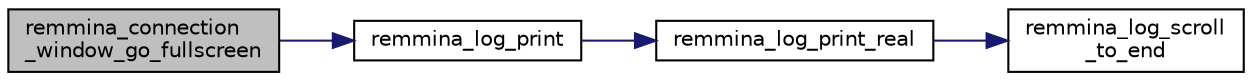 digraph "remmina_connection_window_go_fullscreen"
{
  edge [fontname="Helvetica",fontsize="10",labelfontname="Helvetica",labelfontsize="10"];
  node [fontname="Helvetica",fontsize="10",shape=record];
  rankdir="LR";
  Node13753 [label="remmina_connection\l_window_go_fullscreen",height=0.2,width=0.4,color="black", fillcolor="grey75", style="filled", fontcolor="black"];
  Node13753 -> Node13754 [color="midnightblue",fontsize="10",style="solid",fontname="Helvetica"];
  Node13754 [label="remmina_log_print",height=0.2,width=0.4,color="black", fillcolor="white", style="filled",URL="$remmina__log_8c.html#aca8f826a273194e22f4467421af9b3aa"];
  Node13754 -> Node13755 [color="midnightblue",fontsize="10",style="solid",fontname="Helvetica"];
  Node13755 [label="remmina_log_print_real",height=0.2,width=0.4,color="black", fillcolor="white", style="filled",URL="$remmina__log_8c.html#a7cbb8cc1b0525ae49248a84fb4b2b1a1"];
  Node13755 -> Node13756 [color="midnightblue",fontsize="10",style="solid",fontname="Helvetica"];
  Node13756 [label="remmina_log_scroll\l_to_end",height=0.2,width=0.4,color="black", fillcolor="white", style="filled",URL="$remmina__log_8c.html#a6a5cc60197293b97a0c6fa2a471b221b"];
}
